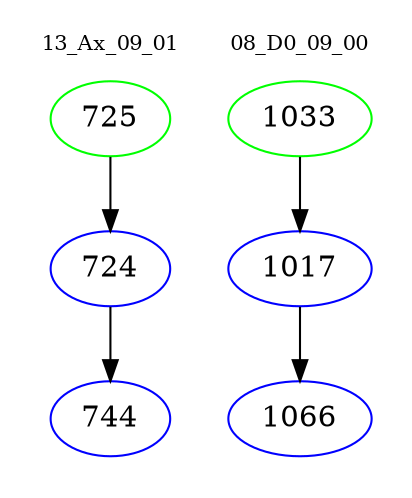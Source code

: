 digraph{
subgraph cluster_0 {
color = white
label = "13_Ax_09_01";
fontsize=10;
T0_725 [label="725", color="green"]
T0_725 -> T0_724 [color="black"]
T0_724 [label="724", color="blue"]
T0_724 -> T0_744 [color="black"]
T0_744 [label="744", color="blue"]
}
subgraph cluster_1 {
color = white
label = "08_D0_09_00";
fontsize=10;
T1_1033 [label="1033", color="green"]
T1_1033 -> T1_1017 [color="black"]
T1_1017 [label="1017", color="blue"]
T1_1017 -> T1_1066 [color="black"]
T1_1066 [label="1066", color="blue"]
}
}
